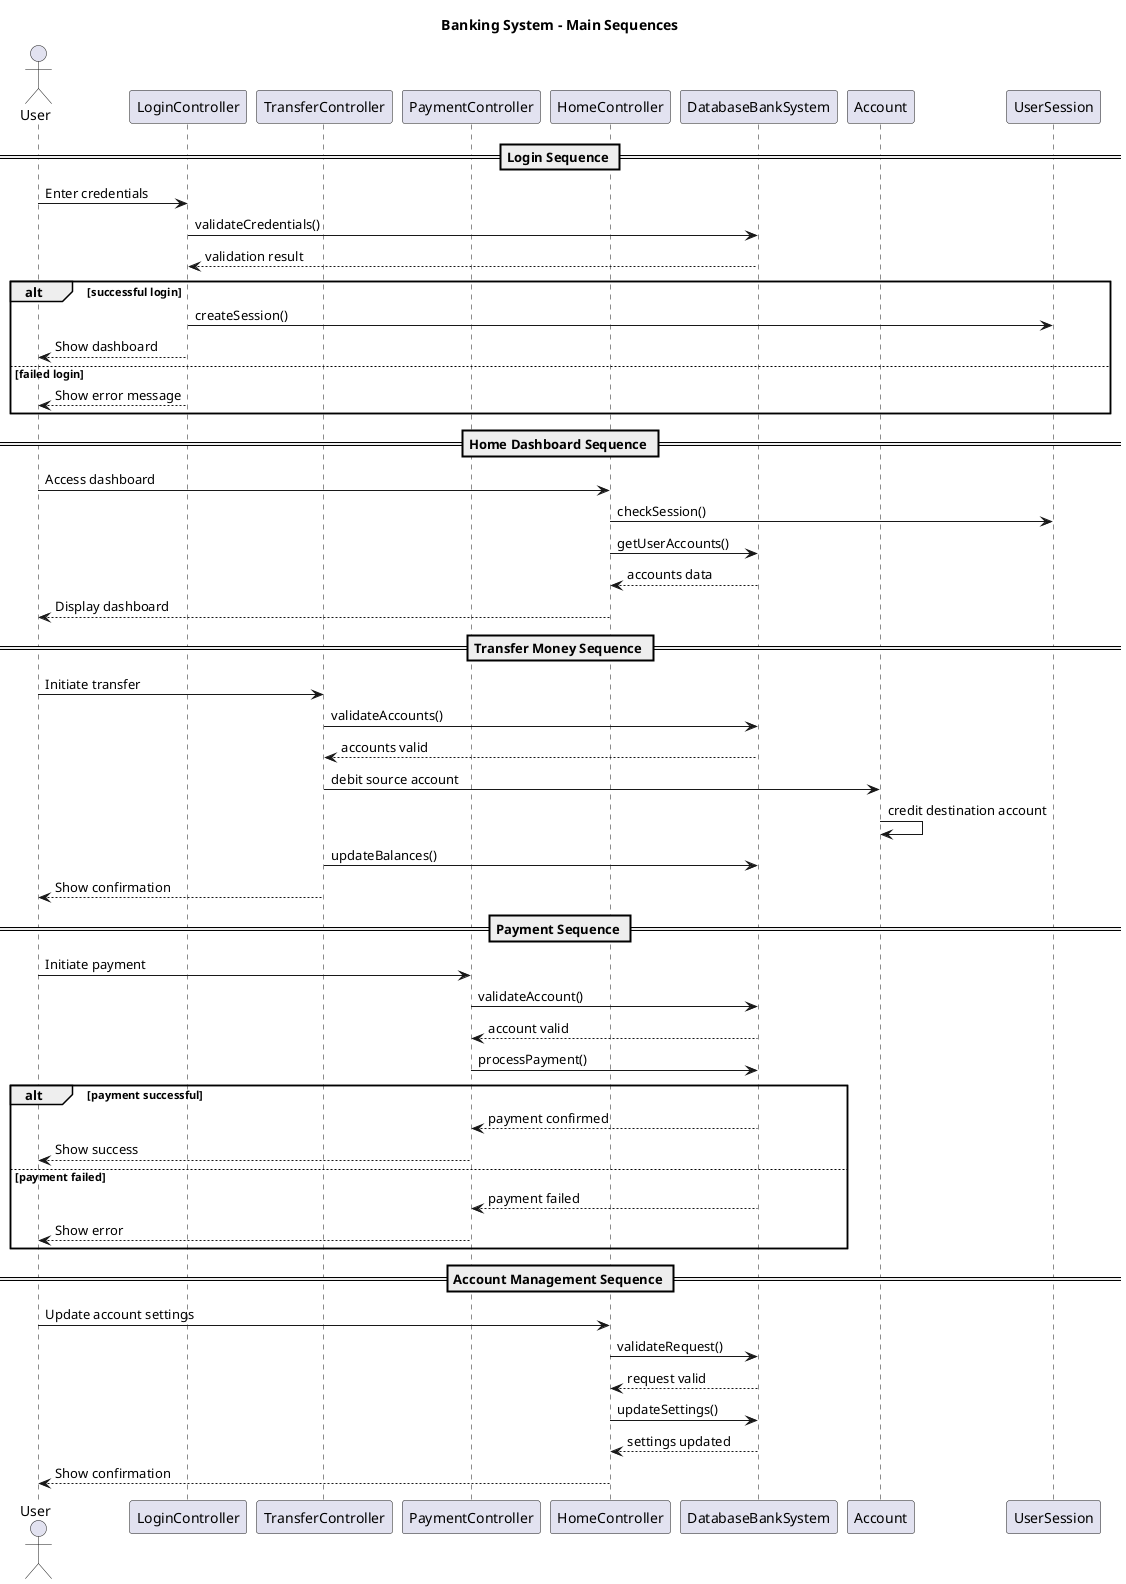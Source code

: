 @startuml MainSequences

' Main Sequence Diagrams Summary
title Banking System - Main Sequences

actor User
participant LoginController
participant TransferController
participant PaymentController
participant HomeController
participant DatabaseBankSystem
participant Account
participant UserSession

== Login Sequence ==
User -> LoginController: Enter credentials
LoginController -> DatabaseBankSystem: validateCredentials()
DatabaseBankSystem --> LoginController: validation result
alt successful login
    LoginController -> UserSession: createSession()
    LoginController --> User: Show dashboard
else failed login
    LoginController --> User: Show error message
end

== Home Dashboard Sequence ==
User -> HomeController: Access dashboard
HomeController -> UserSession: checkSession()
HomeController -> DatabaseBankSystem: getUserAccounts()
DatabaseBankSystem --> HomeController: accounts data
HomeController --> User: Display dashboard

== Transfer Money Sequence ==
User -> TransferController: Initiate transfer
TransferController -> DatabaseBankSystem: validateAccounts()
DatabaseBankSystem --> TransferController: accounts valid
TransferController -> Account: debit source account
Account -> Account: credit destination account
TransferController -> DatabaseBankSystem: updateBalances()
TransferController --> User: Show confirmation

== Payment Sequence ==
User -> PaymentController: Initiate payment
PaymentController -> DatabaseBankSystem: validateAccount()
DatabaseBankSystem --> PaymentController: account valid
PaymentController -> DatabaseBankSystem: processPayment()
alt payment successful
    DatabaseBankSystem --> PaymentController: payment confirmed
    PaymentController --> User: Show success
else payment failed
    DatabaseBankSystem --> PaymentController: payment failed
    PaymentController --> User: Show error
end

== Account Management Sequence ==
User -> HomeController: Update account settings
HomeController -> DatabaseBankSystem: validateRequest()
DatabaseBankSystem --> HomeController: request valid
HomeController -> DatabaseBankSystem: updateSettings()
DatabaseBankSystem --> HomeController: settings updated
HomeController --> User: Show confirmation

@enduml 